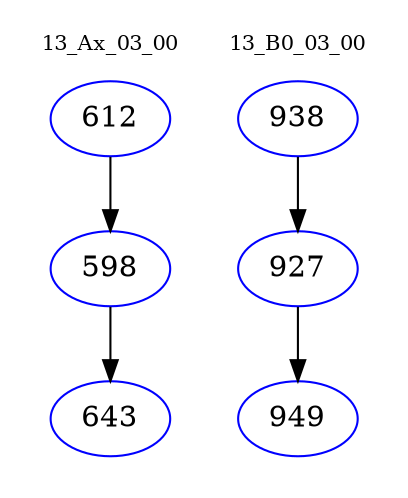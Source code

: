 digraph{
subgraph cluster_0 {
color = white
label = "13_Ax_03_00";
fontsize=10;
T0_612 [label="612", color="blue"]
T0_612 -> T0_598 [color="black"]
T0_598 [label="598", color="blue"]
T0_598 -> T0_643 [color="black"]
T0_643 [label="643", color="blue"]
}
subgraph cluster_1 {
color = white
label = "13_B0_03_00";
fontsize=10;
T1_938 [label="938", color="blue"]
T1_938 -> T1_927 [color="black"]
T1_927 [label="927", color="blue"]
T1_927 -> T1_949 [color="black"]
T1_949 [label="949", color="blue"]
}
}

